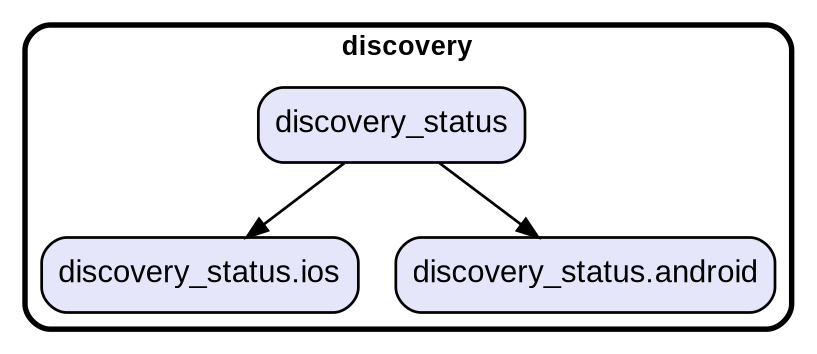 digraph "" {
  graph [style=rounded fontname="Arial Black" fontsize=13 penwidth=2.6];
  node [shape=rect style="filled,rounded" fontname=Arial fontsize=15 fillcolor=Lavender penwidth=1.3];
  edge [penwidth=1.3];
  "/discovery_status.dart" [label="discovery_status"];
  "/discovery_status.ios.dart" [label="discovery_status.ios"];
  "/discovery_status.android.dart" [label="discovery_status.android"];
  subgraph "cluster~" {
    label="discovery";
    "/discovery_status.dart";
    "/discovery_status.ios.dart";
    "/discovery_status.android.dart";
  }
  "/discovery_status.dart" -> "/discovery_status.android.dart";
  "/discovery_status.dart" -> "/discovery_status.ios.dart";
}
